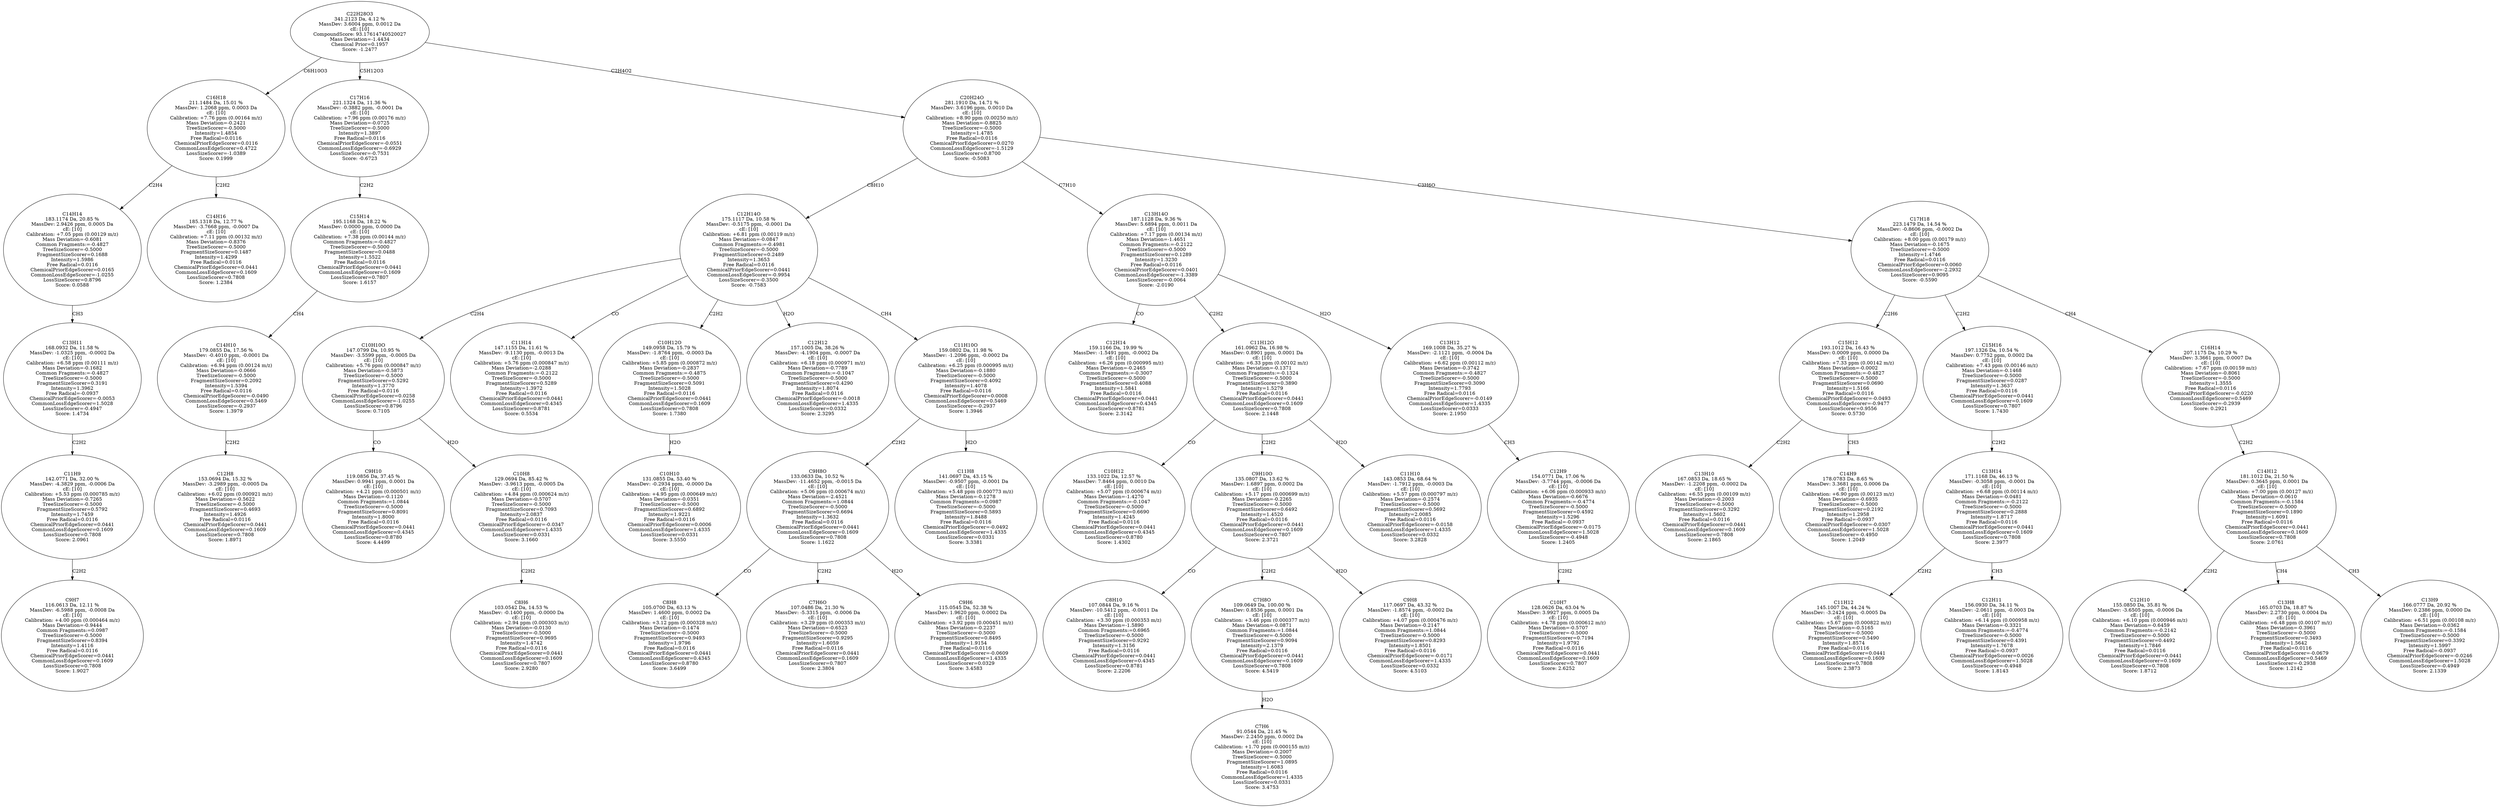 strict digraph {
v1 [label="C9H7\n116.0613 Da, 12.11 %\nMassDev: -6.5988 ppm, -0.0008 Da\ncE: [10]\nCalibration: +4.00 ppm (0.000464 m/z)\nMass Deviation=-0.9444\nCommon Fragments:=0.0987\nTreeSizeScorer=-0.5000\nFragmentSizeScorer=0.8394\nIntensity=1.4116\nFree Radical=0.0116\nChemicalPriorEdgeScorer=0.0441\nCommonLossEdgeScorer=0.1609\nLossSizeScorer=0.7808\nScore: 1.9027"];
v2 [label="C11H9\n142.0771 Da, 32.00 %\nMassDev: -4.3829 ppm, -0.0006 Da\ncE: [10]\nCalibration: +5.53 ppm (0.000785 m/z)\nMass Deviation=-0.7265\nTreeSizeScorer=-0.5000\nFragmentSizeScorer=0.5792\nIntensity=1.7459\nFree Radical=0.0116\nChemicalPriorEdgeScorer=0.0441\nCommonLossEdgeScorer=0.1609\nLossSizeScorer=0.7808\nScore: 2.0961"];
v3 [label="C13H11\n168.0932 Da, 11.58 %\nMassDev: -1.0325 ppm, -0.0002 Da\ncE: [10]\nCalibration: +6.58 ppm (0.00111 m/z)\nMass Deviation=-0.1682\nCommon Fragments:=-0.4827\nTreeSizeScorer=-0.5000\nFragmentSizeScorer=0.3191\nIntensity=1.3962\nFree Radical=-0.0937\nChemicalPriorEdgeScorer=-0.0053\nCommonLossEdgeScorer=1.5028\nLossSizeScorer=-0.4947\nScore: 1.4734"];
v4 [label="C14H14\n183.1174 Da, 20.85 %\nMassDev: 2.9426 ppm, 0.0005 Da\ncE: [10]\nCalibration: +7.05 ppm (0.00129 m/z)\nMass Deviation=-0.6081\nCommon Fragments:=-0.4827\nTreeSizeScorer=-0.5000\nFragmentSizeScorer=0.1688\nIntensity=1.5986\nFree Radical=0.0116\nChemicalPriorEdgeScorer=0.0165\nCommonLossEdgeScorer=-1.0255\nLossSizeScorer=0.8796\nScore: 0.0588"];
v5 [label="C14H16\n185.1318 Da, 12.77 %\nMassDev: -3.7668 ppm, -0.0007 Da\ncE: [10]\nCalibration: +7.11 ppm (0.00132 m/z)\nMass Deviation=-0.8376\nTreeSizeScorer=-0.5000\nFragmentSizeScorer=0.1487\nIntensity=1.4299\nFree Radical=0.0116\nChemicalPriorEdgeScorer=0.0441\nCommonLossEdgeScorer=0.1609\nLossSizeScorer=0.7808\nScore: 1.2384"];
v6 [label="C16H18\n211.1484 Da, 15.01 %\nMassDev: 1.2068 ppm, 0.0003 Da\ncE: [10]\nCalibration: +7.76 ppm (0.00164 m/z)\nMass Deviation=-0.2421\nTreeSizeScorer=-0.5000\nIntensity=1.4854\nFree Radical=0.0116\nChemicalPriorEdgeScorer=0.0116\nCommonLossEdgeScorer=0.4722\nLossSizeScorer=-1.0389\nScore: 0.1999"];
v7 [label="C12H8\n153.0694 Da, 15.32 %\nMassDev: -3.2989 ppm, -0.0005 Da\ncE: [10]\nCalibration: +6.02 ppm (0.000921 m/z)\nMass Deviation=-0.5622\nTreeSizeScorer=-0.5000\nFragmentSizeScorer=0.4693\nIntensity=1.4926\nFree Radical=0.0116\nChemicalPriorEdgeScorer=0.0441\nCommonLossEdgeScorer=0.1609\nLossSizeScorer=0.7808\nScore: 1.8971"];
v8 [label="C14H10\n179.0855 Da, 17.56 %\nMassDev: -0.4010 ppm, -0.0001 Da\ncE: [10]\nCalibration: +6.94 ppm (0.00124 m/z)\nMass Deviation=-0.0666\nTreeSizeScorer=-0.5000\nFragmentSizeScorer=0.2092\nIntensity=1.5394\nFree Radical=0.0116\nChemicalPriorEdgeScorer=-0.0490\nCommonLossEdgeScorer=0.5469\nLossSizeScorer=-0.2937\nScore: 1.3979"];
v9 [label="C15H14\n195.1168 Da, 18.22 %\nMassDev: 0.0000 ppm, 0.0000 Da\ncE: [10]\nCalibration: +7.38 ppm (0.00144 m/z)\nCommon Fragments:=-0.4827\nTreeSizeScorer=-0.5000\nFragmentSizeScorer=0.0488\nIntensity=1.5522\nFree Radical=0.0116\nChemicalPriorEdgeScorer=0.0441\nCommonLossEdgeScorer=0.1609\nLossSizeScorer=0.7807\nScore: 1.6157"];
v10 [label="C17H16\n221.1324 Da, 11.36 %\nMassDev: -0.3882 ppm, -0.0001 Da\ncE: [10]\nCalibration: +7.96 ppm (0.00176 m/z)\nMass Deviation=-0.0725\nTreeSizeScorer=-0.5000\nIntensity=1.3897\nFree Radical=0.0116\nChemicalPriorEdgeScorer=-0.0551\nCommonLossEdgeScorer=-0.6929\nLossSizeScorer=-0.7531\nScore: -0.6723"];
v11 [label="C9H10\n119.0856 Da, 37.45 %\nMassDev: 0.9941 ppm, 0.0001 Da\ncE: [10]\nCalibration: +4.21 ppm (0.000501 m/z)\nMass Deviation=-0.1120\nCommon Fragments:=1.0844\nTreeSizeScorer=-0.5000\nFragmentSizeScorer=0.8091\nIntensity=1.8000\nFree Radical=0.0116\nChemicalPriorEdgeScorer=0.0441\nCommonLossEdgeScorer=0.4345\nLossSizeScorer=0.8780\nScore: 4.4499"];
v12 [label="C8H6\n103.0542 Da, 14.53 %\nMassDev: -0.1400 ppm, -0.0000 Da\ncE: [10]\nCalibration: +2.94 ppm (0.000303 m/z)\nMass Deviation=-0.0130\nTreeSizeScorer=-0.5000\nFragmentSizeScorer=0.9695\nIntensity=1.4742\nFree Radical=0.0116\nChemicalPriorEdgeScorer=0.0441\nCommonLossEdgeScorer=0.1609\nLossSizeScorer=0.7807\nScore: 2.9280"];
v13 [label="C10H8\n129.0694 Da, 85.42 %\nMassDev: -3.9613 ppm, -0.0005 Da\ncE: [10]\nCalibration: +4.84 ppm (0.000624 m/z)\nMass Deviation=-0.5707\nTreeSizeScorer=-0.5000\nFragmentSizeScorer=0.7093\nIntensity=2.0837\nFree Radical=0.0116\nChemicalPriorEdgeScorer=-0.0347\nCommonLossEdgeScorer=1.4335\nLossSizeScorer=0.0331\nScore: 3.1660"];
v14 [label="C10H10O\n147.0799 Da, 10.95 %\nMassDev: -3.5599 ppm, -0.0005 Da\ncE: [10]\nCalibration: +5.76 ppm (0.000847 m/z)\nMass Deviation=-0.5873\nTreeSizeScorer=-0.5000\nFragmentSizeScorer=0.5292\nIntensity=1.3770\nFree Radical=0.0116\nChemicalPriorEdgeScorer=0.0258\nCommonLossEdgeScorer=-1.0255\nLossSizeScorer=0.8796\nScore: 0.7105"];
v15 [label="C11H14\n147.1155 Da, 11.61 %\nMassDev: -9.1130 ppm, -0.0013 Da\ncE: [10]\nCalibration: +5.76 ppm (0.000847 m/z)\nMass Deviation=-2.0288\nCommon Fragments:=-0.2122\nTreeSizeScorer=-0.5000\nFragmentSizeScorer=0.5289\nIntensity=1.3972\nFree Radical=0.0116\nChemicalPriorEdgeScorer=0.0441\nCommonLossEdgeScorer=0.4345\nLossSizeScorer=0.8781\nScore: 0.5534"];
v16 [label="C10H10\n131.0855 Da, 53.40 %\nMassDev: -0.2934 ppm, -0.0000 Da\ncE: [10]\nCalibration: +4.95 ppm (0.000649 m/z)\nMass Deviation=-0.0351\nTreeSizeScorer=-0.5000\nFragmentSizeScorer=0.6892\nIntensity=1.9221\nFree Radical=0.0116\nChemicalPriorEdgeScorer=0.0006\nCommonLossEdgeScorer=1.4335\nLossSizeScorer=0.0331\nScore: 3.5550"];
v17 [label="C10H12O\n149.0958 Da, 15.79 %\nMassDev: -1.8764 ppm, -0.0003 Da\ncE: [10]\nCalibration: +5.85 ppm (0.000872 m/z)\nMass Deviation=-0.2837\nCommon Fragments:=-0.4875\nTreeSizeScorer=-0.5000\nFragmentSizeScorer=0.5091\nIntensity=1.5028\nFree Radical=0.0116\nChemicalPriorEdgeScorer=0.0441\nCommonLossEdgeScorer=0.1609\nLossSizeScorer=0.7808\nScore: 1.7380"];
v18 [label="C12H12\n157.1005 Da, 38.26 %\nMassDev: -4.1904 ppm, -0.0007 Da\ncE: [10]\nCalibration: +6.18 ppm (0.000971 m/z)\nMass Deviation=-0.7789\nCommon Fragments:=-0.1047\nTreeSizeScorer=-0.5000\nFragmentSizeScorer=0.4290\nIntensity=1.8074\nFree Radical=0.0116\nChemicalPriorEdgeScorer=-0.0018\nCommonLossEdgeScorer=1.4335\nLossSizeScorer=0.0332\nScore: 2.3295"];
v19 [label="C8H8\n105.0700 Da, 63.13 %\nMassDev: 1.4600 ppm, 0.0002 Da\ncE: [10]\nCalibration: +3.12 ppm (0.000328 m/z)\nMass Deviation=-0.1474\nTreeSizeScorer=-0.5000\nFragmentSizeScorer=0.9493\nIntensity=1.9796\nFree Radical=0.0116\nChemicalPriorEdgeScorer=0.0441\nCommonLossEdgeScorer=0.4345\nLossSizeScorer=0.8780\nScore: 3.6499"];
v20 [label="C7H6O\n107.0486 Da, 21.30 %\nMassDev: -5.3315 ppm, -0.0006 Da\ncE: [10]\nCalibration: +3.29 ppm (0.000353 m/z)\nMass Deviation=-0.6523\nTreeSizeScorer=-0.5000\nFragmentSizeScorer=0.9295\nIntensity=1.6059\nFree Radical=0.0116\nChemicalPriorEdgeScorer=0.0441\nCommonLossEdgeScorer=0.1609\nLossSizeScorer=0.7807\nScore: 2.3804"];
v21 [label="C9H6\n115.0545 Da, 52.38 %\nMassDev: 1.9620 ppm, 0.0002 Da\ncE: [10]\nCalibration: +3.92 ppm (0.000451 m/z)\nMass Deviation=-0.2237\nTreeSizeScorer=-0.5000\nFragmentSizeScorer=0.8495\nIntensity=1.9154\nFree Radical=0.0116\nChemicalPriorEdgeScorer=-0.0609\nCommonLossEdgeScorer=1.4335\nLossSizeScorer=0.0329\nScore: 3.4583"];
v22 [label="C9H8O\n133.0633 Da, 10.52 %\nMassDev: -11.4652 ppm, -0.0015 Da\ncE: [10]\nCalibration: +5.06 ppm (0.000674 m/z)\nMass Deviation=-2.4521\nCommon Fragments:=1.0844\nTreeSizeScorer=-0.5000\nFragmentSizeScorer=0.6694\nIntensity=1.3632\nFree Radical=0.0116\nChemicalPriorEdgeScorer=0.0441\nCommonLossEdgeScorer=0.1609\nLossSizeScorer=0.7808\nScore: 1.1622"];
v23 [label="C11H8\n141.0697 Da, 43.15 %\nMassDev: -0.9507 ppm, -0.0001 Da\ncE: [10]\nCalibration: +5.48 ppm (0.000773 m/z)\nMass Deviation=-0.1278\nCommon Fragments:=0.0987\nTreeSizeScorer=-0.5000\nFragmentSizeScorer=0.5893\nIntensity=1.8488\nFree Radical=0.0116\nChemicalPriorEdgeScorer=-0.0492\nCommonLossEdgeScorer=1.4335\nLossSizeScorer=0.0331\nScore: 3.3381"];
v24 [label="C11H10O\n159.0802 Da, 11.98 %\nMassDev: -1.2096 ppm, -0.0002 Da\ncE: [10]\nCalibration: +6.25 ppm (0.000995 m/z)\nMass Deviation=-0.1880\nTreeSizeScorer=-0.5000\nFragmentSizeScorer=0.4092\nIntensity=1.4078\nFree Radical=0.0116\nChemicalPriorEdgeScorer=0.0008\nCommonLossEdgeScorer=0.5469\nLossSizeScorer=-0.2937\nScore: 1.3946"];
v25 [label="C12H14O\n175.1117 Da, 10.58 %\nMassDev: -0.5175 ppm, -0.0001 Da\ncE: [10]\nCalibration: +6.81 ppm (0.00119 m/z)\nMass Deviation=-0.0847\nCommon Fragments:=-0.4981\nTreeSizeScorer=-0.5000\nFragmentSizeScorer=0.2489\nIntensity=1.3653\nFree Radical=0.0116\nChemicalPriorEdgeScorer=0.0441\nCommonLossEdgeScorer=-0.9954\nLossSizeScorer=-0.3500\nScore: -0.7583"];
v26 [label="C12H14\n159.1166 Da, 19.99 %\nMassDev: -1.5491 ppm, -0.0002 Da\ncE: [10]\nCalibration: +6.26 ppm (0.000995 m/z)\nMass Deviation=-0.2465\nCommon Fragments:=-0.3007\nTreeSizeScorer=-0.5000\nFragmentSizeScorer=0.4088\nIntensity=1.5841\nFree Radical=0.0116\nChemicalPriorEdgeScorer=0.0441\nCommonLossEdgeScorer=0.4345\nLossSizeScorer=0.8781\nScore: 2.3142"];
v27 [label="C10H12\n133.1022 Da, 12.57 %\nMassDev: 7.8464 ppm, 0.0010 Da\ncE: [10]\nCalibration: +5.07 ppm (0.000674 m/z)\nMass Deviation=-1.4270\nCommon Fragments:=-0.1047\nTreeSizeScorer=-0.5000\nFragmentSizeScorer=0.6690\nIntensity=1.4245\nFree Radical=0.0116\nChemicalPriorEdgeScorer=0.0441\nCommonLossEdgeScorer=0.4345\nLossSizeScorer=0.8780\nScore: 1.4302"];
v28 [label="C8H10\n107.0844 Da, 9.16 %\nMassDev: -10.5412 ppm, -0.0011 Da\ncE: [10]\nCalibration: +3.30 ppm (0.000353 m/z)\nMass Deviation=-1.5890\nCommon Fragments:=0.6965\nTreeSizeScorer=-0.5000\nFragmentSizeScorer=0.9292\nIntensity=1.3156\nFree Radical=0.0116\nChemicalPriorEdgeScorer=0.0441\nCommonLossEdgeScorer=0.4345\nLossSizeScorer=0.8781\nScore: 2.2206"];
v29 [label="C7H6\n91.0544 Da, 21.45 %\nMassDev: 2.2450 ppm, 0.0002 Da\ncE: [10]\nCalibration: +1.70 ppm (0.000155 m/z)\nMass Deviation=-0.2007\nTreeSizeScorer=-0.5000\nFragmentSizeScorer=1.0895\nIntensity=1.6083\nFree Radical=0.0116\nCommonLossEdgeScorer=1.4335\nLossSizeScorer=0.0331\nScore: 3.4753"];
v30 [label="C7H8O\n109.0649 Da, 100.00 %\nMassDev: 0.8536 ppm, 0.0001 Da\ncE: [10]\nCalibration: +3.46 ppm (0.000377 m/z)\nMass Deviation=-0.0871\nCommon Fragments:=1.0844\nTreeSizeScorer=-0.5000\nFragmentSizeScorer=0.9094\nIntensity=2.1379\nFree Radical=0.0116\nChemicalPriorEdgeScorer=0.0441\nCommonLossEdgeScorer=0.1609\nLossSizeScorer=0.7808\nScore: 4.5419"];
v31 [label="C9H8\n117.0697 Da, 43.32 %\nMassDev: -1.8574 ppm, -0.0002 Da\ncE: [10]\nCalibration: +4.07 ppm (0.000476 m/z)\nMass Deviation=-0.2147\nCommon Fragments:=1.0844\nTreeSizeScorer=-0.5000\nFragmentSizeScorer=0.8293\nIntensity=1.8501\nFree Radical=0.0116\nChemicalPriorEdgeScorer=-0.0171\nCommonLossEdgeScorer=1.4335\nLossSizeScorer=0.0332\nScore: 4.5103"];
v32 [label="C9H10O\n135.0807 Da, 13.62 %\nMassDev: 1.6897 ppm, 0.0002 Da\ncE: [10]\nCalibration: +5.17 ppm (0.000699 m/z)\nMass Deviation=-0.2265\nTreeSizeScorer=-0.5000\nFragmentSizeScorer=0.6492\nIntensity=1.4520\nFree Radical=0.0116\nChemicalPriorEdgeScorer=0.0441\nCommonLossEdgeScorer=0.1609\nLossSizeScorer=0.7807\nScore: 2.3721"];
v33 [label="C11H10\n143.0853 Da, 68.64 %\nMassDev: -1.7912 ppm, -0.0003 Da\ncE: [10]\nCalibration: +5.57 ppm (0.000797 m/z)\nMass Deviation=-0.2574\nTreeSizeScorer=-0.5000\nFragmentSizeScorer=0.5692\nIntensity=2.0085\nFree Radical=0.0116\nChemicalPriorEdgeScorer=-0.0158\nCommonLossEdgeScorer=1.4335\nLossSizeScorer=0.0332\nScore: 3.2828"];
v34 [label="C11H12O\n161.0962 Da, 16.98 %\nMassDev: 0.8901 ppm, 0.0001 Da\ncE: [10]\nCalibration: +6.33 ppm (0.00102 m/z)\nMass Deviation=-0.1371\nCommon Fragments:=-0.1324\nTreeSizeScorer=-0.5000\nFragmentSizeScorer=0.3890\nIntensity=1.5279\nFree Radical=0.0116\nChemicalPriorEdgeScorer=0.0441\nCommonLossEdgeScorer=0.1609\nLossSizeScorer=0.7808\nScore: 2.1448"];
v35 [label="C10H7\n128.0626 Da, 63.04 %\nMassDev: 3.9927 ppm, 0.0005 Da\ncE: [10]\nCalibration: +4.78 ppm (0.000612 m/z)\nMass Deviation=-0.5707\nTreeSizeScorer=-0.5000\nFragmentSizeScorer=0.7194\nIntensity=1.9792\nFree Radical=0.0116\nChemicalPriorEdgeScorer=0.0441\nCommonLossEdgeScorer=0.1609\nLossSizeScorer=0.7807\nScore: 2.6252"];
v36 [label="C12H9\n154.0771 Da, 17.06 %\nMassDev: -3.7744 ppm, -0.0006 Da\ncE: [10]\nCalibration: +6.06 ppm (0.000933 m/z)\nMass Deviation=-0.6676\nCommon Fragments:=-0.4774\nTreeSizeScorer=-0.5000\nFragmentSizeScorer=0.4592\nIntensity=1.5296\nFree Radical=-0.0937\nChemicalPriorEdgeScorer=-0.0175\nCommonLossEdgeScorer=1.5028\nLossSizeScorer=-0.4948\nScore: 1.2405"];
v37 [label="C13H12\n169.1008 Da, 35.27 %\nMassDev: -2.1121 ppm, -0.0004 Da\ncE: [10]\nCalibration: +6.62 ppm (0.00112 m/z)\nMass Deviation=-0.3742\nCommon Fragments:=-0.4827\nTreeSizeScorer=-0.5000\nFragmentSizeScorer=0.3090\nIntensity=1.7793\nFree Radical=0.0116\nChemicalPriorEdgeScorer=-0.0149\nCommonLossEdgeScorer=1.4335\nLossSizeScorer=0.0333\nScore: 2.1950"];
v38 [label="C13H14O\n187.1128 Da, 9.36 %\nMassDev: 5.6894 ppm, 0.0011 Da\ncE: [10]\nCalibration: +7.17 ppm (0.00134 m/z)\nMass Deviation=-1.4651\nCommon Fragments:=-0.2122\nTreeSizeScorer=-0.5000\nFragmentSizeScorer=0.1289\nIntensity=1.3230\nFree Radical=0.0116\nChemicalPriorEdgeScorer=0.0401\nCommonLossEdgeScorer=-1.3389\nLossSizeScorer=-0.0064\nScore: -2.0190"];
v39 [label="C13H10\n167.0853 Da, 18.65 %\nMassDev: -1.2208 ppm, -0.0002 Da\ncE: [10]\nCalibration: +6.55 ppm (0.00109 m/z)\nMass Deviation=-0.2003\nTreeSizeScorer=-0.5000\nFragmentSizeScorer=0.3292\nIntensity=1.5602\nFree Radical=0.0116\nChemicalPriorEdgeScorer=0.0441\nCommonLossEdgeScorer=0.1609\nLossSizeScorer=0.7808\nScore: 2.1865"];
v40 [label="C14H9\n178.0783 Da, 8.65 %\nMassDev: 3.3681 ppm, 0.0006 Da\ncE: [10]\nCalibration: +6.90 ppm (0.00123 m/z)\nMass Deviation=-0.6935\nTreeSizeScorer=-0.5000\nFragmentSizeScorer=0.2192\nIntensity=1.2958\nFree Radical=-0.0937\nChemicalPriorEdgeScorer=-0.0307\nCommonLossEdgeScorer=1.5028\nLossSizeScorer=-0.4950\nScore: 1.2049"];
v41 [label="C15H12\n193.1012 Da, 16.43 %\nMassDev: 0.0009 ppm, 0.0000 Da\ncE: [10]\nCalibration: +7.33 ppm (0.00142 m/z)\nMass Deviation=-0.0002\nCommon Fragments:=-0.4827\nTreeSizeScorer=-0.5000\nFragmentSizeScorer=0.0690\nIntensity=1.5166\nFree Radical=0.0116\nChemicalPriorEdgeScorer=-0.0493\nCommonLossEdgeScorer=-0.9477\nLossSizeScorer=0.9556\nScore: 0.5730"];
v42 [label="C11H12\n145.1007 Da, 44.24 %\nMassDev: -3.2424 ppm, -0.0005 Da\ncE: [10]\nCalibration: +5.67 ppm (0.000822 m/z)\nMass Deviation=-0.5165\nTreeSizeScorer=-0.5000\nFragmentSizeScorer=0.5490\nIntensity=1.8574\nFree Radical=0.0116\nChemicalPriorEdgeScorer=0.0441\nCommonLossEdgeScorer=0.1609\nLossSizeScorer=0.7808\nScore: 2.3873"];
v43 [label="C12H11\n156.0930 Da, 34.11 %\nMassDev: -2.0611 ppm, -0.0003 Da\ncE: [10]\nCalibration: +6.14 ppm (0.000958 m/z)\nMass Deviation=-0.3321\nCommon Fragments:=-0.4774\nTreeSizeScorer=-0.5000\nFragmentSizeScorer=0.4391\nIntensity=1.7678\nFree Radical=-0.0937\nChemicalPriorEdgeScorer=0.0026\nCommonLossEdgeScorer=1.5028\nLossSizeScorer=-0.4948\nScore: 1.8143"];
v44 [label="C13H14\n171.1168 Da, 46.13 %\nMassDev: -0.3058 ppm, -0.0001 Da\ncE: [10]\nCalibration: +6.68 ppm (0.00114 m/z)\nMass Deviation=-0.0481\nCommon Fragments:=-0.2122\nTreeSizeScorer=-0.5000\nFragmentSizeScorer=0.2888\nIntensity=1.8717\nFree Radical=0.0116\nChemicalPriorEdgeScorer=0.0441\nCommonLossEdgeScorer=0.1609\nLossSizeScorer=0.7808\nScore: 2.3977"];
v45 [label="C15H16\n197.1326 Da, 10.54 %\nMassDev: 0.7752 ppm, 0.0002 Da\ncE: [10]\nCalibration: +7.43 ppm (0.00146 m/z)\nMass Deviation=-0.1468\nTreeSizeScorer=-0.5000\nFragmentSizeScorer=0.0287\nIntensity=1.3637\nFree Radical=0.0116\nChemicalPriorEdgeScorer=0.0441\nCommonLossEdgeScorer=0.1609\nLossSizeScorer=0.7807\nScore: 1.7430"];
v46 [label="C12H10\n155.0850 Da, 35.81 %\nMassDev: -3.6505 ppm, -0.0006 Da\ncE: [10]\nCalibration: +6.10 ppm (0.000946 m/z)\nMass Deviation=-0.6459\nCommon Fragments:=-0.2142\nTreeSizeScorer=-0.5000\nFragmentSizeScorer=0.4492\nIntensity=1.7846\nFree Radical=0.0116\nChemicalPriorEdgeScorer=0.0441\nCommonLossEdgeScorer=0.1609\nLossSizeScorer=0.7808\nScore: 1.8712"];
v47 [label="C13H8\n165.0703 Da, 18.87 %\nMassDev: 2.2730 ppm, 0.0004 Da\ncE: [10]\nCalibration: +6.48 ppm (0.00107 m/z)\nMass Deviation=-0.3961\nTreeSizeScorer=-0.5000\nFragmentSizeScorer=0.3493\nIntensity=1.5642\nFree Radical=0.0116\nChemicalPriorEdgeScorer=-0.0679\nCommonLossEdgeScorer=0.5469\nLossSizeScorer=-0.2938\nScore: 1.2142"];
v48 [label="C13H9\n166.0777 Da, 20.92 %\nMassDev: 0.2386 ppm, 0.0000 Da\ncE: [10]\nCalibration: +6.51 ppm (0.00108 m/z)\nMass Deviation=-0.0362\nCommon Fragments:=-0.1584\nTreeSizeScorer=-0.5000\nFragmentSizeScorer=0.3392\nIntensity=1.5997\nFree Radical=-0.0937\nChemicalPriorEdgeScorer=-0.0246\nCommonLossEdgeScorer=1.5028\nLossSizeScorer=-0.4949\nScore: 2.1339"];
v49 [label="C14H12\n181.1012 Da, 21.50 %\nMassDev: 0.3645 ppm, 0.0001 Da\ncE: [10]\nCalibration: +7.00 ppm (0.00127 m/z)\nMass Deviation=-0.0610\nCommon Fragments:=-0.1584\nTreeSizeScorer=-0.5000\nFragmentSizeScorer=0.1890\nIntensity=1.6091\nFree Radical=0.0116\nChemicalPriorEdgeScorer=0.0441\nCommonLossEdgeScorer=0.1609\nLossSizeScorer=0.7808\nScore: 2.0761"];
v50 [label="C16H14\n207.1175 Da, 10.29 %\nMassDev: 3.3661 ppm, 0.0007 Da\ncE: [10]\nCalibration: +7.67 ppm (0.00159 m/z)\nMass Deviation=-0.8061\nTreeSizeScorer=-0.5000\nIntensity=1.3555\nFree Radical=0.0116\nChemicalPriorEdgeScorer=-0.0220\nCommonLossEdgeScorer=0.5469\nLossSizeScorer=-0.2939\nScore: 0.2921"];
v51 [label="C17H18\n223.1479 Da, 14.54 %\nMassDev: -0.8606 ppm, -0.0002 Da\ncE: [10]\nCalibration: +8.00 ppm (0.00179 m/z)\nMass Deviation=-0.1675\nTreeSizeScorer=-0.5000\nIntensity=1.4746\nFree Radical=0.0116\nChemicalPriorEdgeScorer=0.0060\nCommonLossEdgeScorer=-2.2932\nLossSizeScorer=0.9095\nScore: -0.5590"];
v52 [label="C20H24O\n281.1910 Da, 14.71 %\nMassDev: 3.6196 ppm, 0.0010 Da\ncE: [10]\nCalibration: +8.90 ppm (0.00250 m/z)\nMass Deviation=-0.8825\nTreeSizeScorer=-0.5000\nIntensity=1.4785\nFree Radical=0.0116\nChemicalPriorEdgeScorer=0.0270\nCommonLossEdgeScorer=-1.5129\nLossSizeScorer=0.8700\nScore: -0.5083"];
v53 [label="C22H28O3\n341.2123 Da, 4.12 %\nMassDev: 3.6004 ppm, 0.0012 Da\ncE: [10]\nCompoundScore: 93.17614740520027\nMass Deviation=-1.4434\nChemical Prior=0.1957\nScore: -1.2477"];
v2 -> v1 [label="C2H2"];
v3 -> v2 [label="C2H2"];
v4 -> v3 [label="CH3"];
v6 -> v4 [label="C2H4"];
v6 -> v5 [label="C2H2"];
v53 -> v6 [label="C6H10O3"];
v8 -> v7 [label="C2H2"];
v9 -> v8 [label="CH4"];
v10 -> v9 [label="C2H2"];
v53 -> v10 [label="C5H12O3"];
v14 -> v11 [label="CO"];
v13 -> v12 [label="C2H2"];
v14 -> v13 [label="H2O"];
v25 -> v14 [label="C2H4"];
v25 -> v15 [label="CO"];
v17 -> v16 [label="H2O"];
v25 -> v17 [label="C2H2"];
v25 -> v18 [label="H2O"];
v22 -> v19 [label="CO"];
v22 -> v20 [label="C2H2"];
v22 -> v21 [label="H2O"];
v24 -> v22 [label="C2H2"];
v24 -> v23 [label="H2O"];
v25 -> v24 [label="CH4"];
v52 -> v25 [label="C8H10"];
v38 -> v26 [label="CO"];
v34 -> v27 [label="CO"];
v32 -> v28 [label="CO"];
v30 -> v29 [label="H2O"];
v32 -> v30 [label="C2H2"];
v32 -> v31 [label="H2O"];
v34 -> v32 [label="C2H2"];
v34 -> v33 [label="H2O"];
v38 -> v34 [label="C2H2"];
v36 -> v35 [label="C2H2"];
v37 -> v36 [label="CH3"];
v38 -> v37 [label="H2O"];
v52 -> v38 [label="C7H10"];
v41 -> v39 [label="C2H2"];
v41 -> v40 [label="CH3"];
v51 -> v41 [label="C2H6"];
v44 -> v42 [label="C2H2"];
v44 -> v43 [label="CH3"];
v45 -> v44 [label="C2H2"];
v51 -> v45 [label="C2H2"];
v49 -> v46 [label="C2H2"];
v49 -> v47 [label="CH4"];
v49 -> v48 [label="CH3"];
v50 -> v49 [label="C2H2"];
v51 -> v50 [label="CH4"];
v52 -> v51 [label="C3H6O"];
v53 -> v52 [label="C2H4O2"];
}